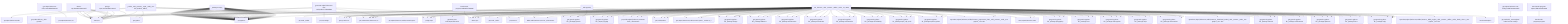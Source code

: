 graph TD
    app-mlperf-inference,d775cac873ee4231_(_nvidia,_sdxl,_tensorrt,_cuda,_valid,_r4.1-dev_default,_offline_) --> detect,os
    app-mlperf-inference,d775cac873ee4231_(_nvidia,_sdxl,_tensorrt,_cuda,_valid,_r4.1-dev_default,_offline_) --> get,sys-utils-cm
    app-mlperf-inference,d775cac873ee4231_(_nvidia,_sdxl,_tensorrt,_cuda,_valid,_r4.1-dev_default,_offline_) --> get,python
    app-mlperf-inference,d775cac873ee4231_(_nvidia,_sdxl,_tensorrt,_cuda,_valid,_r4.1-dev_default,_offline_) --> get,mlcommons,inference,src
    pull-git-repo,c23132ed65c4421d --> detect,os
    app-mlperf-inference,d775cac873ee4231_(_nvidia,_sdxl,_tensorrt,_cuda,_valid,_r4.1-dev_default,_offline_) --> pull,git,repo
    get-mlperf-inference-utils,e341e5f86d8342e5 --> get,mlperf,inference,src
    app-mlperf-inference,d775cac873ee4231_(_nvidia,_sdxl,_tensorrt,_cuda,_valid,_r4.1-dev_default,_offline_) --> get,mlperf,inference,utils
    get-cuda-devices,7a3ede4d3558427a_(_with-pycuda_) --> get,cuda,_toolkit
    get-cuda-devices,7a3ede4d3558427a_(_with-pycuda_) --> get,python3
    get-generic-python-lib,94b62a682bc44791_(_package.pycuda_) --> get,python3
    get-cuda-devices,7a3ede4d3558427a_(_with-pycuda_) --> get,generic-python-lib,_package.pycuda
    get-generic-python-lib,94b62a682bc44791_(_package.numpy_) --> get,python3
    get-cuda-devices,7a3ede4d3558427a_(_with-pycuda_) --> get,generic-python-lib,_package.numpy
    app-mlperf-inference,d775cac873ee4231_(_nvidia,_sdxl,_tensorrt,_cuda,_valid,_r4.1-dev_default,_offline_) --> get,cuda-devices,_with-pycuda
    app-mlperf-inference-nvidia,bc3b17fb430f4732_(_run_harness,_sdxl,_tensorrt,_offline,_cuda,_rtx_4090_) --> detect,os
    detect-cpu,586c8a43320142f7 --> detect,os
    app-mlperf-inference-nvidia,bc3b17fb430f4732_(_run_harness,_sdxl,_tensorrt,_offline,_cuda,_rtx_4090_) --> detect,cpu
    app-mlperf-inference-nvidia,bc3b17fb430f4732_(_run_harness,_sdxl,_tensorrt,_offline,_cuda,_rtx_4090_) --> get,sys-utils-cm
    app-mlperf-inference-nvidia,bc3b17fb430f4732_(_run_harness,_sdxl,_tensorrt,_offline,_cuda,_rtx_4090_) --> get,mlperf,inference,nvidia,scratch,space
    get-generic-python-lib,94b62a682bc44791_(_mlperf_logging_) --> get,python3
    app-mlperf-inference-nvidia,bc3b17fb430f4732_(_run_harness,_sdxl,_tensorrt,_offline,_cuda,_rtx_4090_) --> get,generic-python-lib,_mlperf_logging
    app-mlperf-inference-nvidia,bc3b17fb430f4732_(_run_harness,_sdxl,_tensorrt,_offline,_cuda,_rtx_4090_) --> get,mlcommons,inference,src
    app-mlperf-inference-nvidia,bc3b17fb430f4732_(_run_harness,_sdxl,_tensorrt,_offline,_cuda,_rtx_4090_) --> get,nvidia,mlperf,inference,common-code,_mlcommons
    pull-git-repo,c23132ed65c4421d --> detect,os
    app-mlperf-inference-nvidia,bc3b17fb430f4732_(_run_harness,_sdxl,_tensorrt,_offline,_cuda,_rtx_4090_) --> pull,git,repo
    generate-mlperf-inference-user-conf,3af4475745964b93 --> detect,os
    detect-cpu,586c8a43320142f7 --> detect,os
    generate-mlperf-inference-user-conf,3af4475745964b93 --> detect,cpu
    generate-mlperf-inference-user-conf,3af4475745964b93 --> get,python
    generate-mlperf-inference-user-conf,3af4475745964b93 --> get,mlcommons,inference,src
    get-mlperf-inference-sut-configs,c2fbf72009e2445b --> get,cache,dir,_name.mlperf-inference-sut-configs
    generate-mlperf-inference-user-conf,3af4475745964b93 --> get,sut,configs
    app-mlperf-inference-nvidia,bc3b17fb430f4732_(_run_harness,_sdxl,_tensorrt,_offline,_cuda,_rtx_4090_) --> generate,user-conf,mlperf,inference
    get-generic-python-lib,94b62a682bc44791_(_package.pycuda_) --> get,python3
    app-mlperf-inference-nvidia,bc3b17fb430f4732_(_run_harness,_sdxl,_tensorrt,_offline,_cuda,_rtx_4090_) --> get,generic-python-lib,_package.pycuda
    app-mlperf-inference-nvidia,bc3b17fb430f4732_(_run_harness,_sdxl,_tensorrt,_offline,_cuda,_rtx_4090_) --> get,nvidia,mitten
    app-mlperf-inference-nvidia,bc3b17fb430f4732_(_run_harness,_sdxl,_tensorrt,_offline,_cuda,_rtx_4090_) --> get,cuda,_cudnn
    app-mlperf-inference-nvidia,bc3b17fb430f4732_(_run_harness,_sdxl,_tensorrt,_offline,_cuda,_rtx_4090_) --> get,tensorrt
    app-mlperf-inference-nvidia,bc3b17fb430f4732_(_run_harness,_sdxl,_tensorrt,_offline,_cuda,_rtx_4090_) --> build,nvidia,inference,server,_mlcommons
    app-mlperf-inference-nvidia,bc3b17fb430f4732_(_build_engine,_sdxl,_tensorrt,_offline,_cuda,_batch_size.2,_use-graphs,_v4.1-dev_) --> detect,os
    detect-cpu,586c8a43320142f7 --> detect,os
    app-mlperf-inference-nvidia,bc3b17fb430f4732_(_build_engine,_sdxl,_tensorrt,_offline,_cuda,_batch_size.2,_use-graphs,_v4.1-dev_) --> detect,cpu
    app-mlperf-inference-nvidia,bc3b17fb430f4732_(_build_engine,_sdxl,_tensorrt,_offline,_cuda,_batch_size.2,_use-graphs,_v4.1-dev_) --> get,sys-utils-cm
    app-mlperf-inference-nvidia,bc3b17fb430f4732_(_build_engine,_sdxl,_tensorrt,_offline,_cuda,_batch_size.2,_use-graphs,_v4.1-dev_) --> get,mlperf,inference,nvidia,scratch,space,_version.4_0
    get-generic-python-lib,94b62a682bc44791_(_mlperf_logging_) --> get,python3
    app-mlperf-inference-nvidia,bc3b17fb430f4732_(_build_engine,_sdxl,_tensorrt,_offline,_cuda,_batch_size.2,_use-graphs,_v4.1-dev_) --> get,generic-python-lib,_mlperf_logging
    app-mlperf-inference-nvidia,bc3b17fb430f4732_(_build_engine,_sdxl,_tensorrt,_offline,_cuda,_batch_size.2,_use-graphs,_v4.1-dev_) --> get,mlcommons,inference,src
    app-mlperf-inference-nvidia,bc3b17fb430f4732_(_build_engine,_sdxl,_tensorrt,_offline,_cuda,_batch_size.2,_use-graphs,_v4.1-dev_) --> get,nvidia,mlperf,inference,common-code,_mlcommons
    pull-git-repo,c23132ed65c4421d --> detect,os
    app-mlperf-inference-nvidia,bc3b17fb430f4732_(_build_engine,_sdxl,_tensorrt,_offline,_cuda,_batch_size.2,_use-graphs,_v4.1-dev_) --> pull,git,repo
    get-generic-python-lib,94b62a682bc44791_(_package.pycuda_) --> get,python3
    app-mlperf-inference-nvidia,bc3b17fb430f4732_(_build_engine,_sdxl,_tensorrt,_offline,_cuda,_batch_size.2,_use-graphs,_v4.1-dev_) --> get,generic-python-lib,_package.pycuda
    app-mlperf-inference-nvidia,bc3b17fb430f4732_(_build_engine,_sdxl,_tensorrt,_offline,_cuda,_batch_size.2,_use-graphs,_v4.1-dev_) --> get,nvidia,mitten
    app-mlperf-inference-nvidia,bc3b17fb430f4732_(_build_engine,_sdxl,_tensorrt,_offline,_cuda,_batch_size.2,_use-graphs,_v4.1-dev_) --> get,cuda,_cudnn
    app-mlperf-inference-nvidia,bc3b17fb430f4732_(_build_engine,_sdxl,_tensorrt,_offline,_cuda,_batch_size.2,_use-graphs,_v4.1-dev_) --> get,tensorrt
    app-mlperf-inference-nvidia,bc3b17fb430f4732_(_build_engine,_sdxl,_tensorrt,_offline,_cuda,_batch_size.2,_use-graphs,_v4.1-dev_) --> build,nvidia,inference,server,_mlcommons
    app-mlperf-inference-nvidia,bc3b17fb430f4732_(_preprocess_data,_sdxl,_tensorrt,_cuda,_use-graphs,_v4.1-dev_) --> detect,os
    detect-cpu,586c8a43320142f7 --> detect,os
    app-mlperf-inference-nvidia,bc3b17fb430f4732_(_preprocess_data,_sdxl,_tensorrt,_cuda,_use-graphs,_v4.1-dev_) --> detect,cpu
    app-mlperf-inference-nvidia,bc3b17fb430f4732_(_preprocess_data,_sdxl,_tensorrt,_cuda,_use-graphs,_v4.1-dev_) --> get,sys-utils-cm
    app-mlperf-inference-nvidia,bc3b17fb430f4732_(_preprocess_data,_sdxl,_tensorrt,_cuda,_use-graphs,_v4.1-dev_) --> get,mlperf,inference,nvidia,scratch,space,_version.4_0
    get-generic-python-lib,94b62a682bc44791_(_mlperf_logging_) --> get,python3
    app-mlperf-inference-nvidia,bc3b17fb430f4732_(_preprocess_data,_sdxl,_tensorrt,_cuda,_use-graphs,_v4.1-dev_) --> get,generic-python-lib,_mlperf_logging
    app-mlperf-inference-nvidia,bc3b17fb430f4732_(_preprocess_data,_sdxl,_tensorrt,_cuda,_use-graphs,_v4.1-dev_) --> get,mlcommons,inference,src
    app-mlperf-inference-nvidia,bc3b17fb430f4732_(_preprocess_data,_sdxl,_tensorrt,_cuda,_use-graphs,_v4.1-dev_) --> get,nvidia,mlperf,inference,common-code,_mlcommons
    pull-git-repo,c23132ed65c4421d --> detect,os
    app-mlperf-inference-nvidia,bc3b17fb430f4732_(_preprocess_data,_sdxl,_tensorrt,_cuda,_use-graphs,_v4.1-dev_) --> pull,git,repo
    get-generic-python-lib,94b62a682bc44791_(_package.pycuda_) --> get,python3
    app-mlperf-inference-nvidia,bc3b17fb430f4732_(_preprocess_data,_sdxl,_tensorrt,_cuda,_use-graphs,_v4.1-dev_) --> get,generic-python-lib,_package.pycuda
    app-mlperf-inference-nvidia,bc3b17fb430f4732_(_preprocess_data,_sdxl,_tensorrt,_cuda,_use-graphs,_v4.1-dev_) --> get,nvidia,mitten
    get-generic-python-lib,94b62a682bc44791_(_package.diffusers_) --> get,python3
    app-mlperf-inference-nvidia,bc3b17fb430f4732_(_preprocess_data,_sdxl,_tensorrt,_cuda,_use-graphs,_v4.1-dev_) --> get,generic-python-lib,_package.diffusers
    get-generic-python-lib,94b62a682bc44791_(_package.transformers_) --> get,python3
    app-mlperf-inference-nvidia,bc3b17fb430f4732_(_preprocess_data,_sdxl,_tensorrt,_cuda,_use-graphs,_v4.1-dev_) --> get,generic-python-lib,_package.transformers
    get-generic-python-lib,94b62a682bc44791_(_package.accelerate_) --> get,python3
    app-mlperf-inference-nvidia,bc3b17fb430f4732_(_preprocess_data,_sdxl,_tensorrt,_cuda,_use-graphs,_v4.1-dev_) --> get,generic-python-lib,_package.accelerate
    get-generic-python-lib,94b62a682bc44791_(_package.torchmetrics_) --> get,python3
    app-mlperf-inference-nvidia,bc3b17fb430f4732_(_preprocess_data,_sdxl,_tensorrt,_cuda,_use-graphs,_v4.1-dev_) --> get,generic-python-lib,_package.torchmetrics
    get-generic-python-lib,94b62a682bc44791_(_package.torch-fidelity_) --> get,python3
    app-mlperf-inference-nvidia,bc3b17fb430f4732_(_preprocess_data,_sdxl,_tensorrt,_cuda,_use-graphs,_v4.1-dev_) --> get,generic-python-lib,_package.torch-fidelity
    get-generic-python-lib,94b62a682bc44791_(_package.open_clip_torch_) --> get,python3
    app-mlperf-inference-nvidia,bc3b17fb430f4732_(_preprocess_data,_sdxl,_tensorrt,_cuda,_use-graphs,_v4.1-dev_) --> get,generic-python-lib,_package.open_clip_torch
    get-generic-python-lib,94b62a682bc44791_(_package.opencv-python_) --> get,python3
    app-mlperf-inference-nvidia,bc3b17fb430f4732_(_preprocess_data,_sdxl,_tensorrt,_cuda,_use-graphs,_v4.1-dev_) --> get,generic-python-lib,_package.opencv-python
    get-generic-python-lib,94b62a682bc44791_(_package.polygraphy_) --> get,python3
    app-mlperf-inference-nvidia,bc3b17fb430f4732_(_preprocess_data,_sdxl,_tensorrt,_cuda,_use-graphs,_v4.1-dev_) --> get,generic-python-lib,_package.polygraphy
    get-generic-python-lib,94b62a682bc44791_(_package.nvtx_) --> get,python3
    app-mlperf-inference-nvidia,bc3b17fb430f4732_(_preprocess_data,_sdxl,_tensorrt,_cuda,_use-graphs,_v4.1-dev_) --> get,generic-python-lib,_package.nvtx
    get-generic-python-lib,94b62a682bc44791_(_package.cuda-python_) --> get,python3
    app-mlperf-inference-nvidia,bc3b17fb430f4732_(_preprocess_data,_sdxl,_tensorrt,_cuda,_use-graphs,_v4.1-dev_) --> get,generic-python-lib,_package.cuda-python
    get-generic-python-lib,94b62a682bc44791_(_package.ninja_) --> get,python3
    app-mlperf-inference-nvidia,bc3b17fb430f4732_(_preprocess_data,_sdxl,_tensorrt,_cuda,_use-graphs,_v4.1-dev_) --> get,generic-python-lib,_package.ninja
    get-generic-python-lib,94b62a682bc44791_(_package.onnxruntime_) --> get,python3
    app-mlperf-inference-nvidia,bc3b17fb430f4732_(_preprocess_data,_sdxl,_tensorrt,_cuda,_use-graphs,_v4.1-dev_) --> get,generic-python-lib,_package.onnxruntime
    get-generic-python-lib,94b62a682bc44791_(_package.colored_) --> get,python3
    app-mlperf-inference-nvidia,bc3b17fb430f4732_(_preprocess_data,_sdxl,_tensorrt,_cuda,_use-graphs,_v4.1-dev_) --> get,generic-python-lib,_package.colored
    get-generic-python-lib,94b62a682bc44791_(_package.nvidia-ammo_) --> get,python3
    app-mlperf-inference-nvidia,bc3b17fb430f4732_(_preprocess_data,_sdxl,_tensorrt,_cuda,_use-graphs,_v4.1-dev_) --> get,generic-python-lib,_package.nvidia-ammo
    get-generic-python-lib,94b62a682bc44791_(_package.optimum_) --> get,python3
    app-mlperf-inference-nvidia,bc3b17fb430f4732_(_preprocess_data,_sdxl,_tensorrt,_cuda,_use-graphs,_v4.1-dev_) --> get,generic-python-lib,_package.optimum
    get-generic-python-lib,94b62a682bc44791_(_package.onnx_) --> get,python3
    app-mlperf-inference-nvidia,bc3b17fb430f4732_(_preprocess_data,_sdxl,_tensorrt,_cuda,_use-graphs,_v4.1-dev_) --> get,generic-python-lib,_package.onnx
    get-generic-python-lib,94b62a682bc44791_(_package.scipy_) --> get,python3
    app-mlperf-inference-nvidia,bc3b17fb430f4732_(_preprocess_data,_sdxl,_tensorrt,_cuda,_use-graphs,_v4.1-dev_) --> get,generic-python-lib,_package.scipy
    get-generic-python-lib,94b62a682bc44791_(_package.numpy_) --> get,python3
    app-mlperf-inference-nvidia,bc3b17fb430f4732_(_preprocess_data,_sdxl,_tensorrt,_cuda,_use-graphs,_v4.1-dev_) --> get,generic-python-lib,_package.numpy
    app-mlperf-inference-nvidia,bc3b17fb430f4732_(_preprocess_data,_sdxl,_tensorrt,_cuda,_use-graphs,_v4.1-dev_) --> save,mlperf,inference,state
    app-mlperf-inference-nvidia,bc3b17fb430f4732_(_build_engine,_sdxl,_tensorrt,_offline,_cuda,_batch_size.2,_use-graphs,_v4.1-dev_) --> reproduce,mlperf,inference,nvidia,harness,_preprocess_data,_sdxl,_tensorrt,_cuda,_use-graphs,_v4.1-dev
    app-mlperf-inference-nvidia,bc3b17fb430f4732_(_download_model,_sdxl,_tensorrt,_cuda,_use-graphs,_v4.1-dev_) --> detect,os
    detect-cpu,586c8a43320142f7 --> detect,os
    app-mlperf-inference-nvidia,bc3b17fb430f4732_(_download_model,_sdxl,_tensorrt,_cuda,_use-graphs,_v4.1-dev_) --> detect,cpu
    app-mlperf-inference-nvidia,bc3b17fb430f4732_(_download_model,_sdxl,_tensorrt,_cuda,_use-graphs,_v4.1-dev_) --> get,sys-utils-cm
    app-mlperf-inference-nvidia,bc3b17fb430f4732_(_download_model,_sdxl,_tensorrt,_cuda,_use-graphs,_v4.1-dev_) --> get,mlperf,inference,nvidia,scratch,space,_version.4_0
    get-generic-python-lib,94b62a682bc44791_(_mlperf_logging_) --> get,python3
    app-mlperf-inference-nvidia,bc3b17fb430f4732_(_download_model,_sdxl,_tensorrt,_cuda,_use-graphs,_v4.1-dev_) --> get,generic-python-lib,_mlperf_logging
    app-mlperf-inference-nvidia,bc3b17fb430f4732_(_download_model,_sdxl,_tensorrt,_cuda,_use-graphs,_v4.1-dev_) --> get,mlcommons,inference,src
    app-mlperf-inference-nvidia,bc3b17fb430f4732_(_download_model,_sdxl,_tensorrt,_cuda,_use-graphs,_v4.1-dev_) --> get,nvidia,mlperf,inference,common-code,_mlcommons
    pull-git-repo,c23132ed65c4421d --> detect,os
    app-mlperf-inference-nvidia,bc3b17fb430f4732_(_download_model,_sdxl,_tensorrt,_cuda,_use-graphs,_v4.1-dev_) --> pull,git,repo
    get-generic-python-lib,94b62a682bc44791_(_package.pycuda_) --> get,python3
    app-mlperf-inference-nvidia,bc3b17fb430f4732_(_download_model,_sdxl,_tensorrt,_cuda,_use-graphs,_v4.1-dev_) --> get,generic-python-lib,_package.pycuda
    app-mlperf-inference-nvidia,bc3b17fb430f4732_(_download_model,_sdxl,_tensorrt,_cuda,_use-graphs,_v4.1-dev_) --> get,nvidia,mitten
    get-generic-python-lib,94b62a682bc44791_(_package.diffusers_) --> get,python3
    app-mlperf-inference-nvidia,bc3b17fb430f4732_(_download_model,_sdxl,_tensorrt,_cuda,_use-graphs,_v4.1-dev_) --> get,generic-python-lib,_package.diffusers
    get-generic-python-lib,94b62a682bc44791_(_package.transformers_) --> get,python3
    app-mlperf-inference-nvidia,bc3b17fb430f4732_(_download_model,_sdxl,_tensorrt,_cuda,_use-graphs,_v4.1-dev_) --> get,generic-python-lib,_package.transformers
    get-generic-python-lib,94b62a682bc44791_(_package.accelerate_) --> get,python3
    app-mlperf-inference-nvidia,bc3b17fb430f4732_(_download_model,_sdxl,_tensorrt,_cuda,_use-graphs,_v4.1-dev_) --> get,generic-python-lib,_package.accelerate
    get-generic-python-lib,94b62a682bc44791_(_package.torchmetrics_) --> get,python3
    app-mlperf-inference-nvidia,bc3b17fb430f4732_(_download_model,_sdxl,_tensorrt,_cuda,_use-graphs,_v4.1-dev_) --> get,generic-python-lib,_package.torchmetrics
    get-generic-python-lib,94b62a682bc44791_(_package.torch-fidelity_) --> get,python3
    app-mlperf-inference-nvidia,bc3b17fb430f4732_(_download_model,_sdxl,_tensorrt,_cuda,_use-graphs,_v4.1-dev_) --> get,generic-python-lib,_package.torch-fidelity
    get-generic-python-lib,94b62a682bc44791_(_package.open_clip_torch_) --> get,python3
    app-mlperf-inference-nvidia,bc3b17fb430f4732_(_download_model,_sdxl,_tensorrt,_cuda,_use-graphs,_v4.1-dev_) --> get,generic-python-lib,_package.open_clip_torch
    get-generic-python-lib,94b62a682bc44791_(_package.opencv-python_) --> get,python3
    app-mlperf-inference-nvidia,bc3b17fb430f4732_(_download_model,_sdxl,_tensorrt,_cuda,_use-graphs,_v4.1-dev_) --> get,generic-python-lib,_package.opencv-python
    get-generic-python-lib,94b62a682bc44791_(_package.polygraphy_) --> get,python3
    app-mlperf-inference-nvidia,bc3b17fb430f4732_(_download_model,_sdxl,_tensorrt,_cuda,_use-graphs,_v4.1-dev_) --> get,generic-python-lib,_package.polygraphy
    get-generic-python-lib,94b62a682bc44791_(_package.nvtx_) --> get,python3
    app-mlperf-inference-nvidia,bc3b17fb430f4732_(_download_model,_sdxl,_tensorrt,_cuda,_use-graphs,_v4.1-dev_) --> get,generic-python-lib,_package.nvtx
    get-generic-python-lib,94b62a682bc44791_(_package.cuda-python_) --> get,python3
    app-mlperf-inference-nvidia,bc3b17fb430f4732_(_download_model,_sdxl,_tensorrt,_cuda,_use-graphs,_v4.1-dev_) --> get,generic-python-lib,_package.cuda-python
    get-generic-python-lib,94b62a682bc44791_(_package.ninja_) --> get,python3
    app-mlperf-inference-nvidia,bc3b17fb430f4732_(_download_model,_sdxl,_tensorrt,_cuda,_use-graphs,_v4.1-dev_) --> get,generic-python-lib,_package.ninja
    get-generic-python-lib,94b62a682bc44791_(_package.onnxruntime_) --> get,python3
    app-mlperf-inference-nvidia,bc3b17fb430f4732_(_download_model,_sdxl,_tensorrt,_cuda,_use-graphs,_v4.1-dev_) --> get,generic-python-lib,_package.onnxruntime
    get-generic-python-lib,94b62a682bc44791_(_package.colored_) --> get,python3
    app-mlperf-inference-nvidia,bc3b17fb430f4732_(_download_model,_sdxl,_tensorrt,_cuda,_use-graphs,_v4.1-dev_) --> get,generic-python-lib,_package.colored
    get-generic-python-lib,94b62a682bc44791_(_package.nvidia-ammo_) --> get,python3
    app-mlperf-inference-nvidia,bc3b17fb430f4732_(_download_model,_sdxl,_tensorrt,_cuda,_use-graphs,_v4.1-dev_) --> get,generic-python-lib,_package.nvidia-ammo
    get-generic-python-lib,94b62a682bc44791_(_package.optimum_) --> get,python3
    app-mlperf-inference-nvidia,bc3b17fb430f4732_(_download_model,_sdxl,_tensorrt,_cuda,_use-graphs,_v4.1-dev_) --> get,generic-python-lib,_package.optimum
    get-generic-python-lib,94b62a682bc44791_(_package.onnx_) --> get,python3
    app-mlperf-inference-nvidia,bc3b17fb430f4732_(_download_model,_sdxl,_tensorrt,_cuda,_use-graphs,_v4.1-dev_) --> get,generic-python-lib,_package.onnx
    get-generic-python-lib,94b62a682bc44791_(_package.scipy_) --> get,python3
    app-mlperf-inference-nvidia,bc3b17fb430f4732_(_download_model,_sdxl,_tensorrt,_cuda,_use-graphs,_v4.1-dev_) --> get,generic-python-lib,_package.scipy
    get-generic-python-lib,94b62a682bc44791_(_package.numpy_) --> get,python3
    app-mlperf-inference-nvidia,bc3b17fb430f4732_(_download_model,_sdxl,_tensorrt,_cuda,_use-graphs,_v4.1-dev_) --> get,generic-python-lib,_package.numpy
    app-mlperf-inference-nvidia,bc3b17fb430f4732_(_download_model,_sdxl,_tensorrt,_cuda,_use-graphs,_v4.1-dev_) --> save,mlperf,inference,state
    app-mlperf-inference-nvidia,bc3b17fb430f4732_(_build_engine,_sdxl,_tensorrt,_offline,_cuda,_batch_size.2,_use-graphs,_v4.1-dev_) --> reproduce,mlperf,inference,nvidia,harness,_download_model,_sdxl,_tensorrt,_cuda,_use-graphs,_v4.1-dev
    get-generic-python-lib,94b62a682bc44791_(_package.diffusers_) --> get,python3
    app-mlperf-inference-nvidia,bc3b17fb430f4732_(_build_engine,_sdxl,_tensorrt,_offline,_cuda,_batch_size.2,_use-graphs,_v4.1-dev_) --> get,generic-python-lib,_package.diffusers
    get-generic-python-lib,94b62a682bc44791_(_package.transformers_) --> get,python3
    app-mlperf-inference-nvidia,bc3b17fb430f4732_(_build_engine,_sdxl,_tensorrt,_offline,_cuda,_batch_size.2,_use-graphs,_v4.1-dev_) --> get,generic-python-lib,_package.transformers
    get-generic-python-lib,94b62a682bc44791_(_package.accelerate_) --> get,python3
    app-mlperf-inference-nvidia,bc3b17fb430f4732_(_build_engine,_sdxl,_tensorrt,_offline,_cuda,_batch_size.2,_use-graphs,_v4.1-dev_) --> get,generic-python-lib,_package.accelerate
    get-generic-python-lib,94b62a682bc44791_(_package.torchmetrics_) --> get,python3
    app-mlperf-inference-nvidia,bc3b17fb430f4732_(_build_engine,_sdxl,_tensorrt,_offline,_cuda,_batch_size.2,_use-graphs,_v4.1-dev_) --> get,generic-python-lib,_package.torchmetrics
    get-generic-python-lib,94b62a682bc44791_(_package.torch-fidelity_) --> get,python3
    app-mlperf-inference-nvidia,bc3b17fb430f4732_(_build_engine,_sdxl,_tensorrt,_offline,_cuda,_batch_size.2,_use-graphs,_v4.1-dev_) --> get,generic-python-lib,_package.torch-fidelity
    get-generic-python-lib,94b62a682bc44791_(_package.open_clip_torch_) --> get,python3
    app-mlperf-inference-nvidia,bc3b17fb430f4732_(_build_engine,_sdxl,_tensorrt,_offline,_cuda,_batch_size.2,_use-graphs,_v4.1-dev_) --> get,generic-python-lib,_package.open_clip_torch
    get-generic-python-lib,94b62a682bc44791_(_package.opencv-python_) --> get,python3
    app-mlperf-inference-nvidia,bc3b17fb430f4732_(_build_engine,_sdxl,_tensorrt,_offline,_cuda,_batch_size.2,_use-graphs,_v4.1-dev_) --> get,generic-python-lib,_package.opencv-python
    get-generic-python-lib,94b62a682bc44791_(_package.polygraphy_) --> get,python3
    app-mlperf-inference-nvidia,bc3b17fb430f4732_(_build_engine,_sdxl,_tensorrt,_offline,_cuda,_batch_size.2,_use-graphs,_v4.1-dev_) --> get,generic-python-lib,_package.polygraphy
    get-generic-python-lib,94b62a682bc44791_(_package.nvtx_) --> get,python3
    app-mlperf-inference-nvidia,bc3b17fb430f4732_(_build_engine,_sdxl,_tensorrt,_offline,_cuda,_batch_size.2,_use-graphs,_v4.1-dev_) --> get,generic-python-lib,_package.nvtx
    get-generic-python-lib,94b62a682bc44791_(_package.cuda-python_) --> get,python3
    app-mlperf-inference-nvidia,bc3b17fb430f4732_(_build_engine,_sdxl,_tensorrt,_offline,_cuda,_batch_size.2,_use-graphs,_v4.1-dev_) --> get,generic-python-lib,_package.cuda-python
    get-generic-python-lib,94b62a682bc44791_(_package.ninja_) --> get,python3
    app-mlperf-inference-nvidia,bc3b17fb430f4732_(_build_engine,_sdxl,_tensorrt,_offline,_cuda,_batch_size.2,_use-graphs,_v4.1-dev_) --> get,generic-python-lib,_package.ninja
    get-generic-python-lib,94b62a682bc44791_(_package.onnxruntime_) --> get,python3
    app-mlperf-inference-nvidia,bc3b17fb430f4732_(_build_engine,_sdxl,_tensorrt,_offline,_cuda,_batch_size.2,_use-graphs,_v4.1-dev_) --> get,generic-python-lib,_package.onnxruntime
    get-generic-python-lib,94b62a682bc44791_(_package.colored_) --> get,python3
    app-mlperf-inference-nvidia,bc3b17fb430f4732_(_build_engine,_sdxl,_tensorrt,_offline,_cuda,_batch_size.2,_use-graphs,_v4.1-dev_) --> get,generic-python-lib,_package.colored
    get-generic-python-lib,94b62a682bc44791_(_package.nvidia-ammo_) --> get,python3
    app-mlperf-inference-nvidia,bc3b17fb430f4732_(_build_engine,_sdxl,_tensorrt,_offline,_cuda,_batch_size.2,_use-graphs,_v4.1-dev_) --> get,generic-python-lib,_package.nvidia-ammo
    get-generic-python-lib,94b62a682bc44791_(_package.optimum_) --> get,python3
    app-mlperf-inference-nvidia,bc3b17fb430f4732_(_build_engine,_sdxl,_tensorrt,_offline,_cuda,_batch_size.2,_use-graphs,_v4.1-dev_) --> get,generic-python-lib,_package.optimum
    get-generic-python-lib,94b62a682bc44791_(_package.onnx_) --> get,python3
    app-mlperf-inference-nvidia,bc3b17fb430f4732_(_build_engine,_sdxl,_tensorrt,_offline,_cuda,_batch_size.2,_use-graphs,_v4.1-dev_) --> get,generic-python-lib,_package.onnx
    get-generic-python-lib,94b62a682bc44791_(_package.scipy_) --> get,python3
    app-mlperf-inference-nvidia,bc3b17fb430f4732_(_build_engine,_sdxl,_tensorrt,_offline,_cuda,_batch_size.2,_use-graphs,_v4.1-dev_) --> get,generic-python-lib,_package.scipy
    get-generic-python-lib,94b62a682bc44791_(_package.numpy_) --> get,python3
    app-mlperf-inference-nvidia,bc3b17fb430f4732_(_build_engine,_sdxl,_tensorrt,_offline,_cuda,_batch_size.2,_use-graphs,_v4.1-dev_) --> get,generic-python-lib,_package.numpy
    app-mlperf-inference-nvidia,bc3b17fb430f4732_(_build_engine,_sdxl,_tensorrt,_offline,_cuda,_batch_size.2,_use-graphs,_v4.1-dev_) --> save,mlperf,inference,state
    app-mlperf-inference-nvidia,bc3b17fb430f4732_(_run_harness,_sdxl,_tensorrt,_offline,_cuda,_rtx_4090_) --> reproduce,mlperf,inference,nvidia,harness,_build_engine,_sdxl,_tensorrt,_offline,_cuda,_batch_size.2,_use-graphs,_v4.1-dev
    app-mlperf-inference-nvidia,bc3b17fb430f4732_(_run_harness,_sdxl,_tensorrt,_offline,_cuda,_rtx_4090_) --> reproduce,mlperf,inference,nvidia,harness,_preprocess_data,_sdxl,_tensorrt,_cuda,_use-graphs,_v4.1-dev
    get-generic-python-lib,94b62a682bc44791_(_package.diffusers_) --> get,python3
    app-mlperf-inference-nvidia,bc3b17fb430f4732_(_run_harness,_sdxl,_tensorrt,_offline,_cuda,_rtx_4090_) --> get,generic-python-lib,_package.diffusers
    get-generic-python-lib,94b62a682bc44791_(_package.transformers_) --> get,python3
    app-mlperf-inference-nvidia,bc3b17fb430f4732_(_run_harness,_sdxl,_tensorrt,_offline,_cuda,_rtx_4090_) --> get,generic-python-lib,_package.transformers
    get-generic-python-lib,94b62a682bc44791_(_package.accelerate_) --> get,python3
    app-mlperf-inference-nvidia,bc3b17fb430f4732_(_run_harness,_sdxl,_tensorrt,_offline,_cuda,_rtx_4090_) --> get,generic-python-lib,_package.accelerate
    get-generic-python-lib,94b62a682bc44791_(_package.torchmetrics_) --> get,python3
    app-mlperf-inference-nvidia,bc3b17fb430f4732_(_run_harness,_sdxl,_tensorrt,_offline,_cuda,_rtx_4090_) --> get,generic-python-lib,_package.torchmetrics
    get-generic-python-lib,94b62a682bc44791_(_package.torch-fidelity_) --> get,python3
    app-mlperf-inference-nvidia,bc3b17fb430f4732_(_run_harness,_sdxl,_tensorrt,_offline,_cuda,_rtx_4090_) --> get,generic-python-lib,_package.torch-fidelity
    get-generic-python-lib,94b62a682bc44791_(_package.open_clip_torch_) --> get,python3
    app-mlperf-inference-nvidia,bc3b17fb430f4732_(_run_harness,_sdxl,_tensorrt,_offline,_cuda,_rtx_4090_) --> get,generic-python-lib,_package.open_clip_torch
    get-generic-python-lib,94b62a682bc44791_(_package.opencv-python_) --> get,python3
    app-mlperf-inference-nvidia,bc3b17fb430f4732_(_run_harness,_sdxl,_tensorrt,_offline,_cuda,_rtx_4090_) --> get,generic-python-lib,_package.opencv-python
    get-generic-python-lib,94b62a682bc44791_(_package.polygraphy_) --> get,python3
    app-mlperf-inference-nvidia,bc3b17fb430f4732_(_run_harness,_sdxl,_tensorrt,_offline,_cuda,_rtx_4090_) --> get,generic-python-lib,_package.polygraphy
    get-generic-python-lib,94b62a682bc44791_(_package.nvtx_) --> get,python3
    app-mlperf-inference-nvidia,bc3b17fb430f4732_(_run_harness,_sdxl,_tensorrt,_offline,_cuda,_rtx_4090_) --> get,generic-python-lib,_package.nvtx
    get-generic-python-lib,94b62a682bc44791_(_package.cuda-python_) --> get,python3
    app-mlperf-inference-nvidia,bc3b17fb430f4732_(_run_harness,_sdxl,_tensorrt,_offline,_cuda,_rtx_4090_) --> get,generic-python-lib,_package.cuda-python
    get-generic-python-lib,94b62a682bc44791_(_package.ninja_) --> get,python3
    app-mlperf-inference-nvidia,bc3b17fb430f4732_(_run_harness,_sdxl,_tensorrt,_offline,_cuda,_rtx_4090_) --> get,generic-python-lib,_package.ninja
    get-generic-python-lib,94b62a682bc44791_(_package.onnxruntime_) --> get,python3
    app-mlperf-inference-nvidia,bc3b17fb430f4732_(_run_harness,_sdxl,_tensorrt,_offline,_cuda,_rtx_4090_) --> get,generic-python-lib,_package.onnxruntime
    get-generic-python-lib,94b62a682bc44791_(_package.colored_) --> get,python3
    app-mlperf-inference-nvidia,bc3b17fb430f4732_(_run_harness,_sdxl,_tensorrt,_offline,_cuda,_rtx_4090_) --> get,generic-python-lib,_package.colored
    get-generic-python-lib,94b62a682bc44791_(_package.nvidia-ammo_) --> get,python3
    app-mlperf-inference-nvidia,bc3b17fb430f4732_(_run_harness,_sdxl,_tensorrt,_offline,_cuda,_rtx_4090_) --> get,generic-python-lib,_package.nvidia-ammo
    get-generic-python-lib,94b62a682bc44791_(_package.optimum_) --> get,python3
    app-mlperf-inference-nvidia,bc3b17fb430f4732_(_run_harness,_sdxl,_tensorrt,_offline,_cuda,_rtx_4090_) --> get,generic-python-lib,_package.optimum
    get-generic-python-lib,94b62a682bc44791_(_package.onnx_) --> get,python3
    app-mlperf-inference-nvidia,bc3b17fb430f4732_(_run_harness,_sdxl,_tensorrt,_offline,_cuda,_rtx_4090_) --> get,generic-python-lib,_package.onnx
    get-generic-python-lib,94b62a682bc44791_(_package.scipy_) --> get,python3
    app-mlperf-inference-nvidia,bc3b17fb430f4732_(_run_harness,_sdxl,_tensorrt,_offline,_cuda,_rtx_4090_) --> get,generic-python-lib,_package.scipy
    get-generic-python-lib,94b62a682bc44791_(_package.numpy_) --> get,python3
    app-mlperf-inference-nvidia,bc3b17fb430f4732_(_run_harness,_sdxl,_tensorrt,_offline,_cuda,_rtx_4090_) --> get,generic-python-lib,_package.numpy
    detect-cpu,586c8a43320142f7 --> detect,os
    benchmark-program,19f369ef47084895 --> detect,cpu
    benchmark-program-mlperf,cfff0132a8aa4018 --> benchmark-program,program
    app-mlperf-inference-nvidia,bc3b17fb430f4732_(_run_harness,_sdxl,_tensorrt,_offline,_cuda,_rtx_4090_) --> benchmark-mlperf